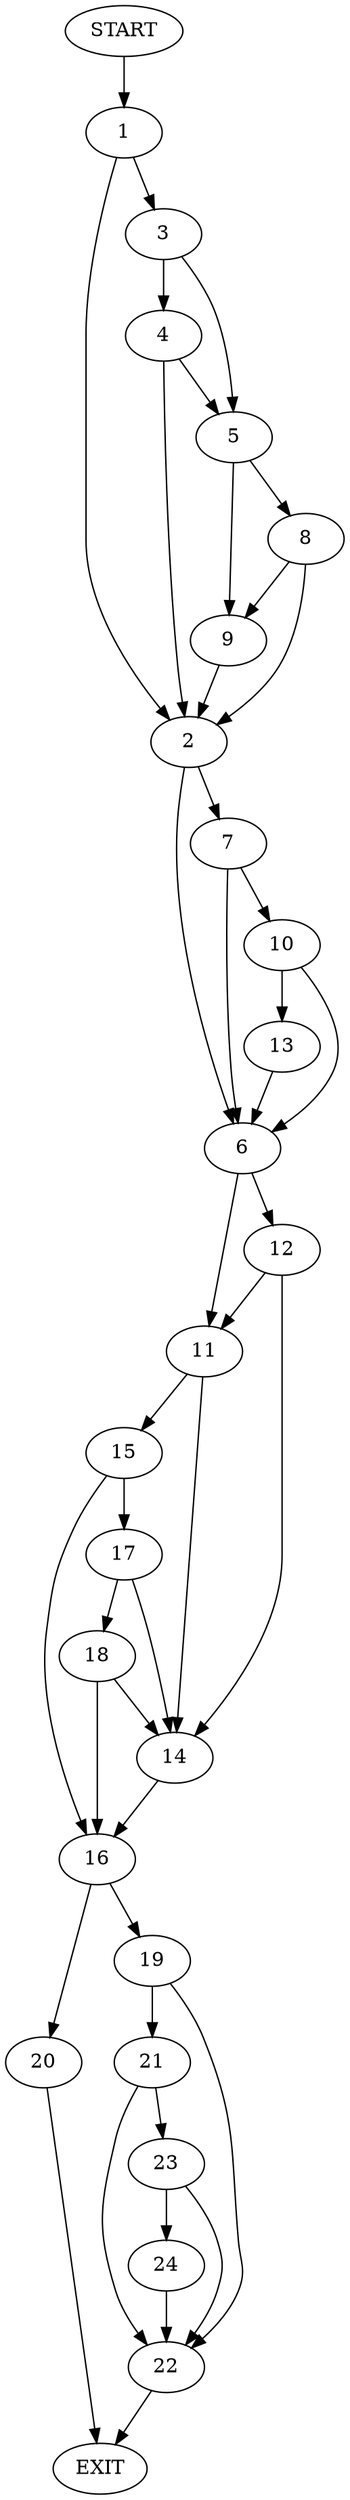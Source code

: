 digraph {
0 [label="START"]
25 [label="EXIT"]
0 -> 1
1 -> 2
1 -> 3
3 -> 4
3 -> 5
2 -> 6
2 -> 7
5 -> 8
5 -> 9
4 -> 2
4 -> 5
9 -> 2
8 -> 2
8 -> 9
7 -> 10
7 -> 6
6 -> 11
6 -> 12
10 -> 13
10 -> 6
13 -> 6
11 -> 14
11 -> 15
12 -> 14
12 -> 11
14 -> 16
15 -> 17
15 -> 16
17 -> 14
17 -> 18
16 -> 19
16 -> 20
18 -> 14
18 -> 16
19 -> 21
19 -> 22
20 -> 25
22 -> 25
21 -> 22
21 -> 23
23 -> 24
23 -> 22
24 -> 22
}

